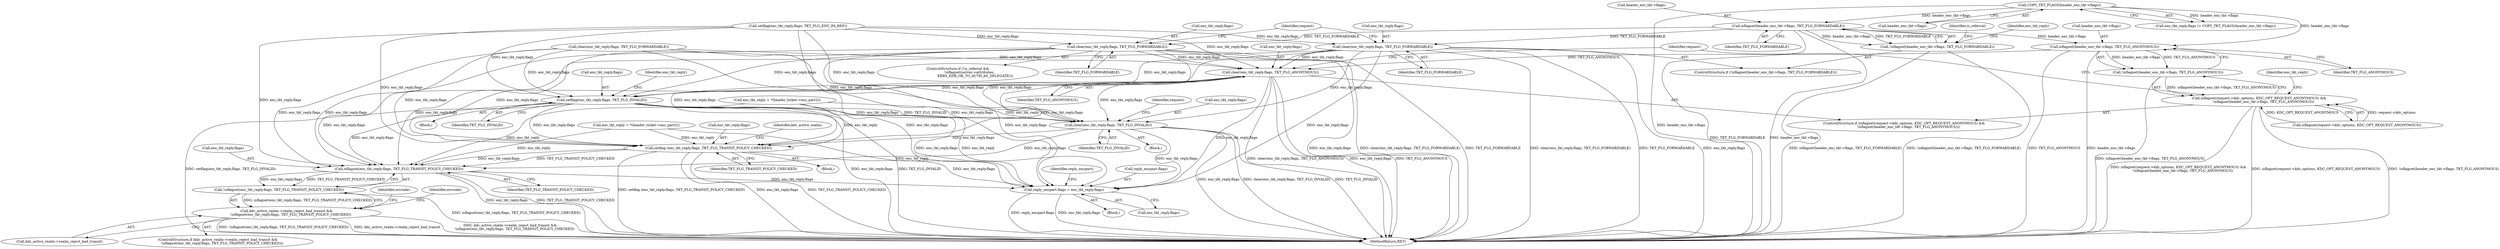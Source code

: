 digraph "0_krb5_ffb35baac6981f9e8914f8f3bffd37f284b85970_0@pointer" {
"1001101" [label="(Call,isflagset(header_enc_tkt->flags, TKT_FLG_FORWARDABLE))"];
"1001027" [label="(Call,COPY_TKT_FLAGS(header_enc_tkt->flags))"];
"1001100" [label="(Call,!isflagset(header_enc_tkt->flags, TKT_FLG_FORWARDABLE))"];
"1001106" [label="(Call,clear(enc_tkt_reply.flags, TKT_FLG_FORWARDABLE))"];
"1001167" [label="(Call,clear(enc_tkt_reply.flags, TKT_FLG_ANONYMOUS))"];
"1001179" [label="(Call,setflag(enc_tkt_reply.flags, TKT_FLG_INVALID))"];
"1001229" [label="(Call,clear(enc_tkt_reply.flags, TKT_FLG_INVALID))"];
"1001704" [label="(Call,setflag (enc_tkt_reply.flags, TKT_FLG_TRANSIT_POLICY_CHECKED))"];
"1001733" [label="(Call,isflagset(enc_tkt_reply.flags, TKT_FLG_TRANSIT_POLICY_CHECKED))"];
"1001732" [label="(Call,!isflagset(enc_tkt_reply.flags, TKT_FLG_TRANSIT_POLICY_CHECKED))"];
"1001728" [label="(Call,kdc_active_realm->realm_reject_bad_transit &&\n        !isflagset(enc_tkt_reply.flags, TKT_FLG_TRANSIT_POLICY_CHECKED))"];
"1002052" [label="(Call,reply_encpart.flags = enc_tkt_reply.flags)"];
"1001122" [label="(Call,clear(enc_tkt_reply.flags, TKT_FLG_FORWARDABLE))"];
"1001162" [label="(Call,isflagset(header_enc_tkt->flags, TKT_FLG_ANONYMOUS))"];
"1001161" [label="(Call,!isflagset(header_enc_tkt->flags, TKT_FLG_ANONYMOUS))"];
"1001155" [label="(Call,isflagset(request->kdc_options, KDC_OPT_REQUEST_ANONYMOUS) &&\n        !isflagset(header_enc_tkt->flags, TKT_FLG_ANONYMOUS))"];
"1001180" [label="(Call,enc_tkt_reply.flags)"];
"1001162" [label="(Call,isflagset(header_enc_tkt->flags, TKT_FLG_ANONYMOUS))"];
"1001737" [label="(Identifier,TKT_FLG_TRANSIT_POLICY_CHECKED)"];
"1001106" [label="(Call,clear(enc_tkt_reply.flags, TKT_FLG_FORWARDABLE))"];
"1001732" [label="(Call,!isflagset(enc_tkt_reply.flags, TKT_FLG_TRANSIT_POLICY_CHECKED))"];
"1001253" [label="(Call,enc_tkt_reply = *(header_ticket->enc_part2))"];
"1001175" [label="(Identifier,request)"];
"1001752" [label="(Identifier,errcode)"];
"1001179" [label="(Call,setflag(enc_tkt_reply.flags, TKT_FLG_INVALID))"];
"1001112" [label="(ControlStructure,if (!is_referral &&\n                     !isflagset(server->attributes,\n                                KRB5_KDB_OK_TO_AUTH_AS_DELEGATE)))"];
"1001105" [label="(Identifier,TKT_FLG_FORWARDABLE)"];
"1001733" [label="(Call,isflagset(enc_tkt_reply.flags, TKT_FLG_TRANSIT_POLICY_CHECKED))"];
"1001704" [label="(Call,setflag (enc_tkt_reply.flags, TKT_FLG_TRANSIT_POLICY_CHECKED))"];
"1001233" [label="(Identifier,TKT_FLG_INVALID)"];
"1001126" [label="(Identifier,TKT_FLG_FORWARDABLE)"];
"1002053" [label="(Call,reply_encpart.flags)"];
"1001168" [label="(Call,enc_tkt_reply.flags)"];
"1001101" [label="(Call,isflagset(header_enc_tkt->flags, TKT_FLG_FORWARDABLE))"];
"1001229" [label="(Call,clear(enc_tkt_reply.flags, TKT_FLG_INVALID))"];
"1001183" [label="(Identifier,TKT_FLG_INVALID)"];
"1001729" [label="(Call,kdc_active_realm->realm_reject_bad_transit)"];
"1001154" [label="(ControlStructure,if (isflagset(request->kdc_options, KDC_OPT_REQUEST_ANONYMOUS) &&\n        !isflagset(header_enc_tkt->flags, TKT_FLG_ANONYMOUS)))"];
"1001161" [label="(Call,!isflagset(header_enc_tkt->flags, TKT_FLG_ANONYMOUS))"];
"1001155" [label="(Call,isflagset(request->kdc_options, KDC_OPT_REQUEST_ANONYMOUS) &&\n        !isflagset(header_enc_tkt->flags, TKT_FLG_ANONYMOUS))"];
"1001100" [label="(Call,!isflagset(header_enc_tkt->flags, TKT_FLG_FORWARDABLE))"];
"1001131" [label="(Identifier,request)"];
"1001163" [label="(Call,header_enc_tkt->flags)"];
"1000171" [label="(Block,)"];
"1001107" [label="(Call,enc_tkt_reply.flags)"];
"1001207" [label="(Block,)"];
"1001108" [label="(Identifier,enc_tkt_reply)"];
"1001123" [label="(Call,enc_tkt_reply.flags)"];
"1001708" [label="(Identifier,TKT_FLG_TRANSIT_POLICY_CHECKED)"];
"1001166" [label="(Identifier,TKT_FLG_ANONYMOUS)"];
"1001730" [label="(Identifier,kdc_active_realm)"];
"1001728" [label="(Call,kdc_active_realm->realm_reject_bad_transit &&\n        !isflagset(enc_tkt_reply.flags, TKT_FLG_TRANSIT_POLICY_CHECKED))"];
"1002061" [label="(Identifier,reply_encpart)"];
"1001028" [label="(Call,header_enc_tkt->flags)"];
"1001703" [label="(Block,)"];
"1001122" [label="(Call,clear(enc_tkt_reply.flags, TKT_FLG_FORWARDABLE))"];
"1001178" [label="(Block,)"];
"1002052" [label="(Call,reply_encpart.flags = enc_tkt_reply.flags)"];
"1001230" [label="(Call,enc_tkt_reply.flags)"];
"1001727" [label="(ControlStructure,if (kdc_active_realm->realm_reject_bad_transit &&\n        !isflagset(enc_tkt_reply.flags, TKT_FLG_TRANSIT_POLICY_CHECKED)))"];
"1001156" [label="(Call,isflagset(request->kdc_options, KDC_OPT_REQUEST_ANONYMOUS))"];
"1001099" [label="(ControlStructure,if (!isflagset(header_enc_tkt->flags, TKT_FLG_FORWARDABLE)))"];
"1002056" [label="(Call,enc_tkt_reply.flags)"];
"1001027" [label="(Call,COPY_TKT_FLAGS(header_enc_tkt->flags))"];
"1001023" [label="(Call,enc_tkt_reply.flags |= COPY_TKT_FLAGS(header_enc_tkt->flags))"];
"1001167" [label="(Call,clear(enc_tkt_reply.flags, TKT_FLG_ANONYMOUS))"];
"1001171" [label="(Identifier,TKT_FLG_ANONYMOUS)"];
"1001734" [label="(Call,enc_tkt_reply.flags)"];
"1001110" [label="(Identifier,TKT_FLG_FORWARDABLE)"];
"1001093" [label="(Call,clear(enc_tkt_reply.flags, TKT_FLG_FORWARDABLE))"];
"1002500" [label="(MethodReturn,RET)"];
"1001237" [label="(Identifier,request)"];
"1001218" [label="(Call,enc_tkt_reply = *(header_ticket->enc_part2))"];
"1001049" [label="(Call,setflag(enc_tkt_reply.flags, TKT_FLG_ENC_PA_REP))"];
"1001187" [label="(Identifier,enc_tkt_reply)"];
"1001115" [label="(Identifier,is_referral)"];
"1001705" [label="(Call,enc_tkt_reply.flags)"];
"1001169" [label="(Identifier,enc_tkt_reply)"];
"1001740" [label="(Identifier,errcode)"];
"1001102" [label="(Call,header_enc_tkt->flags)"];
"1001101" -> "1001100"  [label="AST: "];
"1001101" -> "1001105"  [label="CFG: "];
"1001102" -> "1001101"  [label="AST: "];
"1001105" -> "1001101"  [label="AST: "];
"1001100" -> "1001101"  [label="CFG: "];
"1001101" -> "1002500"  [label="DDG: TKT_FLG_FORWARDABLE"];
"1001101" -> "1002500"  [label="DDG: header_enc_tkt->flags"];
"1001101" -> "1001100"  [label="DDG: header_enc_tkt->flags"];
"1001101" -> "1001100"  [label="DDG: TKT_FLG_FORWARDABLE"];
"1001027" -> "1001101"  [label="DDG: header_enc_tkt->flags"];
"1001101" -> "1001106"  [label="DDG: TKT_FLG_FORWARDABLE"];
"1001101" -> "1001122"  [label="DDG: TKT_FLG_FORWARDABLE"];
"1001101" -> "1001162"  [label="DDG: header_enc_tkt->flags"];
"1001027" -> "1001023"  [label="AST: "];
"1001027" -> "1001028"  [label="CFG: "];
"1001028" -> "1001027"  [label="AST: "];
"1001023" -> "1001027"  [label="CFG: "];
"1001027" -> "1002500"  [label="DDG: header_enc_tkt->flags"];
"1001027" -> "1001023"  [label="DDG: header_enc_tkt->flags"];
"1001027" -> "1001162"  [label="DDG: header_enc_tkt->flags"];
"1001100" -> "1001099"  [label="AST: "];
"1001108" -> "1001100"  [label="CFG: "];
"1001115" -> "1001100"  [label="CFG: "];
"1001100" -> "1002500"  [label="DDG: !isflagset(header_enc_tkt->flags, TKT_FLG_FORWARDABLE)"];
"1001100" -> "1002500"  [label="DDG: isflagset(header_enc_tkt->flags, TKT_FLG_FORWARDABLE)"];
"1001106" -> "1001099"  [label="AST: "];
"1001106" -> "1001110"  [label="CFG: "];
"1001107" -> "1001106"  [label="AST: "];
"1001110" -> "1001106"  [label="AST: "];
"1001131" -> "1001106"  [label="CFG: "];
"1001106" -> "1002500"  [label="DDG: TKT_FLG_FORWARDABLE"];
"1001106" -> "1002500"  [label="DDG: enc_tkt_reply.flags"];
"1001106" -> "1002500"  [label="DDG: clear(enc_tkt_reply.flags, TKT_FLG_FORWARDABLE)"];
"1001049" -> "1001106"  [label="DDG: enc_tkt_reply.flags"];
"1001106" -> "1001167"  [label="DDG: enc_tkt_reply.flags"];
"1001106" -> "1001179"  [label="DDG: enc_tkt_reply.flags"];
"1001106" -> "1001229"  [label="DDG: enc_tkt_reply.flags"];
"1001106" -> "1001704"  [label="DDG: enc_tkt_reply.flags"];
"1001106" -> "1001733"  [label="DDG: enc_tkt_reply.flags"];
"1001106" -> "1002052"  [label="DDG: enc_tkt_reply.flags"];
"1001167" -> "1001154"  [label="AST: "];
"1001167" -> "1001171"  [label="CFG: "];
"1001168" -> "1001167"  [label="AST: "];
"1001171" -> "1001167"  [label="AST: "];
"1001175" -> "1001167"  [label="CFG: "];
"1001167" -> "1002500"  [label="DDG: clear(enc_tkt_reply.flags, TKT_FLG_ANONYMOUS)"];
"1001167" -> "1002500"  [label="DDG: enc_tkt_reply.flags"];
"1001167" -> "1002500"  [label="DDG: TKT_FLG_ANONYMOUS"];
"1001122" -> "1001167"  [label="DDG: enc_tkt_reply.flags"];
"1001049" -> "1001167"  [label="DDG: enc_tkt_reply.flags"];
"1001093" -> "1001167"  [label="DDG: enc_tkt_reply.flags"];
"1001162" -> "1001167"  [label="DDG: TKT_FLG_ANONYMOUS"];
"1001167" -> "1001179"  [label="DDG: enc_tkt_reply.flags"];
"1001167" -> "1001229"  [label="DDG: enc_tkt_reply.flags"];
"1001167" -> "1001704"  [label="DDG: enc_tkt_reply.flags"];
"1001167" -> "1001733"  [label="DDG: enc_tkt_reply.flags"];
"1001167" -> "1002052"  [label="DDG: enc_tkt_reply.flags"];
"1001179" -> "1001178"  [label="AST: "];
"1001179" -> "1001183"  [label="CFG: "];
"1001180" -> "1001179"  [label="AST: "];
"1001183" -> "1001179"  [label="AST: "];
"1001187" -> "1001179"  [label="CFG: "];
"1001179" -> "1002500"  [label="DDG: setflag(enc_tkt_reply.flags, TKT_FLG_INVALID)"];
"1001179" -> "1002500"  [label="DDG: enc_tkt_reply.flags"];
"1001179" -> "1002500"  [label="DDG: TKT_FLG_INVALID"];
"1001122" -> "1001179"  [label="DDG: enc_tkt_reply.flags"];
"1001049" -> "1001179"  [label="DDG: enc_tkt_reply.flags"];
"1001093" -> "1001179"  [label="DDG: enc_tkt_reply.flags"];
"1001179" -> "1001229"  [label="DDG: enc_tkt_reply.flags"];
"1001179" -> "1001229"  [label="DDG: TKT_FLG_INVALID"];
"1001179" -> "1001704"  [label="DDG: enc_tkt_reply.flags"];
"1001179" -> "1001733"  [label="DDG: enc_tkt_reply.flags"];
"1001179" -> "1002052"  [label="DDG: enc_tkt_reply.flags"];
"1001229" -> "1001207"  [label="AST: "];
"1001229" -> "1001233"  [label="CFG: "];
"1001230" -> "1001229"  [label="AST: "];
"1001233" -> "1001229"  [label="AST: "];
"1001237" -> "1001229"  [label="CFG: "];
"1001229" -> "1002500"  [label="DDG: clear(enc_tkt_reply.flags, TKT_FLG_INVALID)"];
"1001229" -> "1002500"  [label="DDG: TKT_FLG_INVALID"];
"1001229" -> "1002500"  [label="DDG: enc_tkt_reply.flags"];
"1001122" -> "1001229"  [label="DDG: enc_tkt_reply.flags"];
"1001049" -> "1001229"  [label="DDG: enc_tkt_reply.flags"];
"1001218" -> "1001229"  [label="DDG: enc_tkt_reply"];
"1001093" -> "1001229"  [label="DDG: enc_tkt_reply.flags"];
"1001229" -> "1001704"  [label="DDG: enc_tkt_reply.flags"];
"1001229" -> "1001733"  [label="DDG: enc_tkt_reply.flags"];
"1001229" -> "1002052"  [label="DDG: enc_tkt_reply.flags"];
"1001704" -> "1001703"  [label="AST: "];
"1001704" -> "1001708"  [label="CFG: "];
"1001705" -> "1001704"  [label="AST: "];
"1001708" -> "1001704"  [label="AST: "];
"1001730" -> "1001704"  [label="CFG: "];
"1001704" -> "1002500"  [label="DDG: enc_tkt_reply.flags"];
"1001704" -> "1002500"  [label="DDG: TKT_FLG_TRANSIT_POLICY_CHECKED"];
"1001704" -> "1002500"  [label="DDG: setflag (enc_tkt_reply.flags, TKT_FLG_TRANSIT_POLICY_CHECKED)"];
"1001122" -> "1001704"  [label="DDG: enc_tkt_reply.flags"];
"1001253" -> "1001704"  [label="DDG: enc_tkt_reply"];
"1001218" -> "1001704"  [label="DDG: enc_tkt_reply"];
"1001049" -> "1001704"  [label="DDG: enc_tkt_reply.flags"];
"1001093" -> "1001704"  [label="DDG: enc_tkt_reply.flags"];
"1001704" -> "1001733"  [label="DDG: enc_tkt_reply.flags"];
"1001704" -> "1001733"  [label="DDG: TKT_FLG_TRANSIT_POLICY_CHECKED"];
"1001704" -> "1002052"  [label="DDG: enc_tkt_reply.flags"];
"1001733" -> "1001732"  [label="AST: "];
"1001733" -> "1001737"  [label="CFG: "];
"1001734" -> "1001733"  [label="AST: "];
"1001737" -> "1001733"  [label="AST: "];
"1001732" -> "1001733"  [label="CFG: "];
"1001733" -> "1002500"  [label="DDG: enc_tkt_reply.flags"];
"1001733" -> "1002500"  [label="DDG: TKT_FLG_TRANSIT_POLICY_CHECKED"];
"1001733" -> "1001732"  [label="DDG: enc_tkt_reply.flags"];
"1001733" -> "1001732"  [label="DDG: TKT_FLG_TRANSIT_POLICY_CHECKED"];
"1001122" -> "1001733"  [label="DDG: enc_tkt_reply.flags"];
"1001253" -> "1001733"  [label="DDG: enc_tkt_reply"];
"1001218" -> "1001733"  [label="DDG: enc_tkt_reply"];
"1001049" -> "1001733"  [label="DDG: enc_tkt_reply.flags"];
"1001093" -> "1001733"  [label="DDG: enc_tkt_reply.flags"];
"1001733" -> "1002052"  [label="DDG: enc_tkt_reply.flags"];
"1001732" -> "1001728"  [label="AST: "];
"1001728" -> "1001732"  [label="CFG: "];
"1001732" -> "1002500"  [label="DDG: isflagset(enc_tkt_reply.flags, TKT_FLG_TRANSIT_POLICY_CHECKED)"];
"1001732" -> "1001728"  [label="DDG: isflagset(enc_tkt_reply.flags, TKT_FLG_TRANSIT_POLICY_CHECKED)"];
"1001728" -> "1001727"  [label="AST: "];
"1001728" -> "1001729"  [label="CFG: "];
"1001729" -> "1001728"  [label="AST: "];
"1001740" -> "1001728"  [label="CFG: "];
"1001752" -> "1001728"  [label="CFG: "];
"1001728" -> "1002500"  [label="DDG: !isflagset(enc_tkt_reply.flags, TKT_FLG_TRANSIT_POLICY_CHECKED)"];
"1001728" -> "1002500"  [label="DDG: kdc_active_realm->realm_reject_bad_transit"];
"1001728" -> "1002500"  [label="DDG: kdc_active_realm->realm_reject_bad_transit &&\n        !isflagset(enc_tkt_reply.flags, TKT_FLG_TRANSIT_POLICY_CHECKED)"];
"1002052" -> "1000171"  [label="AST: "];
"1002052" -> "1002056"  [label="CFG: "];
"1002053" -> "1002052"  [label="AST: "];
"1002056" -> "1002052"  [label="AST: "];
"1002061" -> "1002052"  [label="CFG: "];
"1002052" -> "1002500"  [label="DDG: enc_tkt_reply.flags"];
"1002052" -> "1002500"  [label="DDG: reply_encpart.flags"];
"1001122" -> "1002052"  [label="DDG: enc_tkt_reply.flags"];
"1001253" -> "1002052"  [label="DDG: enc_tkt_reply"];
"1001218" -> "1002052"  [label="DDG: enc_tkt_reply"];
"1001049" -> "1002052"  [label="DDG: enc_tkt_reply.flags"];
"1001093" -> "1002052"  [label="DDG: enc_tkt_reply.flags"];
"1001122" -> "1001112"  [label="AST: "];
"1001122" -> "1001126"  [label="CFG: "];
"1001123" -> "1001122"  [label="AST: "];
"1001126" -> "1001122"  [label="AST: "];
"1001131" -> "1001122"  [label="CFG: "];
"1001122" -> "1002500"  [label="DDG: enc_tkt_reply.flags"];
"1001122" -> "1002500"  [label="DDG: clear(enc_tkt_reply.flags, TKT_FLG_FORWARDABLE)"];
"1001122" -> "1002500"  [label="DDG: TKT_FLG_FORWARDABLE"];
"1001049" -> "1001122"  [label="DDG: enc_tkt_reply.flags"];
"1001162" -> "1001161"  [label="AST: "];
"1001162" -> "1001166"  [label="CFG: "];
"1001163" -> "1001162"  [label="AST: "];
"1001166" -> "1001162"  [label="AST: "];
"1001161" -> "1001162"  [label="CFG: "];
"1001162" -> "1002500"  [label="DDG: header_enc_tkt->flags"];
"1001162" -> "1002500"  [label="DDG: TKT_FLG_ANONYMOUS"];
"1001162" -> "1001161"  [label="DDG: header_enc_tkt->flags"];
"1001162" -> "1001161"  [label="DDG: TKT_FLG_ANONYMOUS"];
"1001161" -> "1001155"  [label="AST: "];
"1001155" -> "1001161"  [label="CFG: "];
"1001161" -> "1002500"  [label="DDG: isflagset(header_enc_tkt->flags, TKT_FLG_ANONYMOUS)"];
"1001161" -> "1001155"  [label="DDG: isflagset(header_enc_tkt->flags, TKT_FLG_ANONYMOUS)"];
"1001155" -> "1001154"  [label="AST: "];
"1001155" -> "1001156"  [label="CFG: "];
"1001156" -> "1001155"  [label="AST: "];
"1001169" -> "1001155"  [label="CFG: "];
"1001175" -> "1001155"  [label="CFG: "];
"1001155" -> "1002500"  [label="DDG: isflagset(request->kdc_options, KDC_OPT_REQUEST_ANONYMOUS) &&\n        !isflagset(header_enc_tkt->flags, TKT_FLG_ANONYMOUS)"];
"1001155" -> "1002500"  [label="DDG: isflagset(request->kdc_options, KDC_OPT_REQUEST_ANONYMOUS)"];
"1001155" -> "1002500"  [label="DDG: !isflagset(header_enc_tkt->flags, TKT_FLG_ANONYMOUS)"];
"1001156" -> "1001155"  [label="DDG: request->kdc_options"];
"1001156" -> "1001155"  [label="DDG: KDC_OPT_REQUEST_ANONYMOUS"];
}
